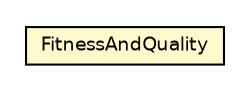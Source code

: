 #!/usr/local/bin/dot
#
# Class diagram 
# Generated by UMLGraph version R5_6-24-gf6e263 (http://www.umlgraph.org/)
#

digraph G {
	edge [fontname="Helvetica",fontsize=10,labelfontname="Helvetica",labelfontsize=10];
	node [fontname="Helvetica",fontsize=10,shape=plaintext];
	nodesep=0.25;
	ranksep=0.5;
	// sabina.route.MimeParse.FitnessAndQuality
	c717 [label=<<table title="sabina.route.MimeParse.FitnessAndQuality" border="0" cellborder="1" cellspacing="0" cellpadding="2" port="p" bgcolor="lemonChiffon" href="./MimeParse.FitnessAndQuality.html">
		<tr><td><table border="0" cellspacing="0" cellpadding="1">
<tr><td align="center" balign="center"> FitnessAndQuality </td></tr>
		</table></td></tr>
		</table>>, URL="./MimeParse.FitnessAndQuality.html", fontname="Helvetica", fontcolor="black", fontsize=9.0];
}


